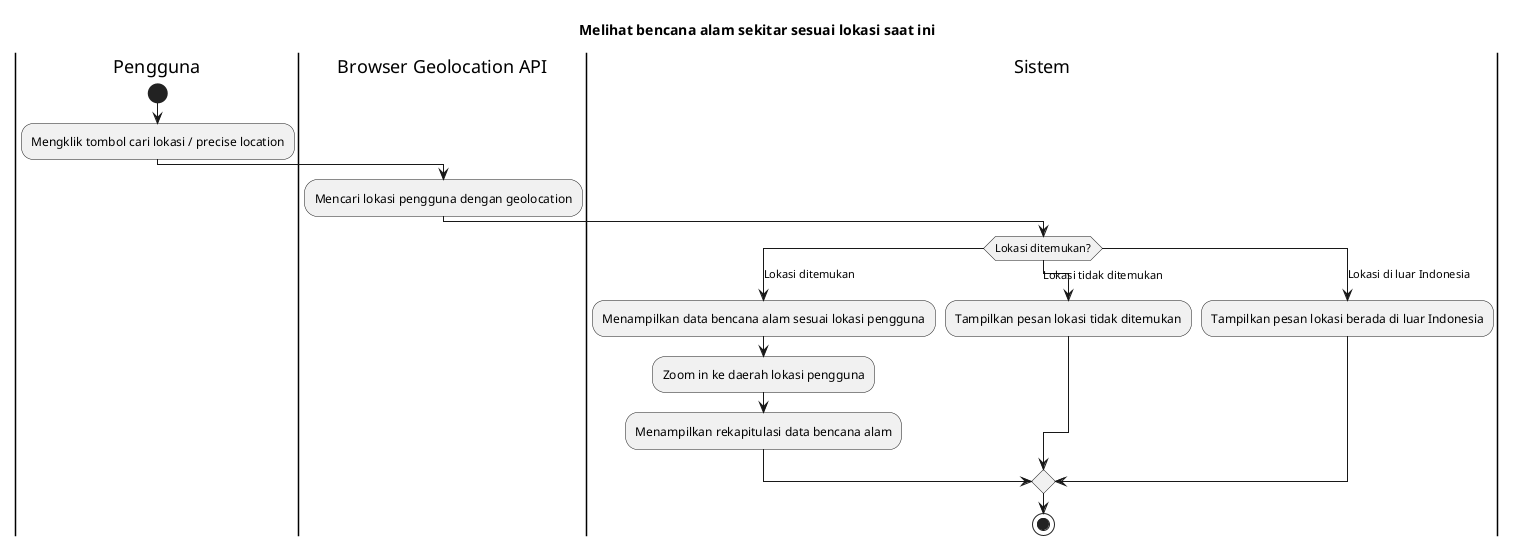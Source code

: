 @startuml Melihat bencana alam sekitar sesuai lokasi saat ini

title Melihat bencana alam sekitar sesuai lokasi saat ini

|Pengguna|
start
:Mengklik tombol cari lokasi / precise location;

|Browser Geolocation API|
:Mencari lokasi pengguna dengan geolocation;

|Sistem|
switch (Lokasi ditemukan?)
case (Lokasi ditemukan)
  :Menampilkan data bencana alam sesuai lokasi pengguna;
  :Zoom in ke daerah lokasi pengguna;
  :Menampilkan rekapitulasi data bencana alam;
case (Lokasi tidak ditemukan)
  :Tampilkan pesan lokasi tidak ditemukan;
case (Lokasi di luar Indonesia)
  :Tampilkan pesan lokasi berada di luar Indonesia;
endswitch

stop

@enduml
